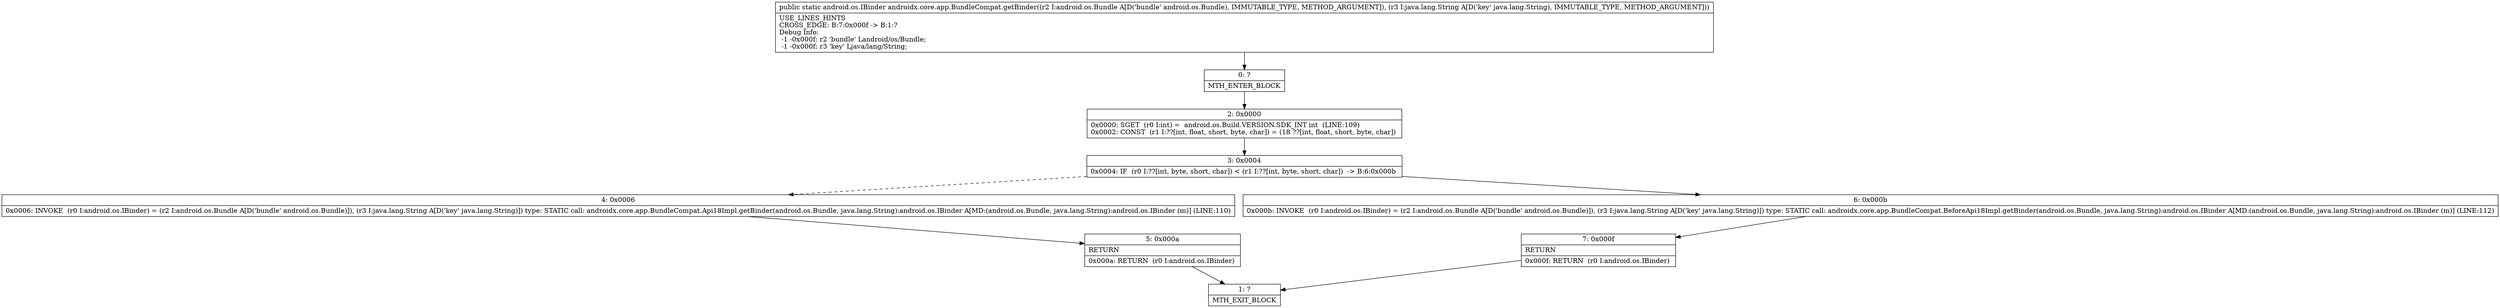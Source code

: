 digraph "CFG forandroidx.core.app.BundleCompat.getBinder(Landroid\/os\/Bundle;Ljava\/lang\/String;)Landroid\/os\/IBinder;" {
Node_0 [shape=record,label="{0\:\ ?|MTH_ENTER_BLOCK\l}"];
Node_2 [shape=record,label="{2\:\ 0x0000|0x0000: SGET  (r0 I:int) =  android.os.Build.VERSION.SDK_INT int  (LINE:109)\l0x0002: CONST  (r1 I:??[int, float, short, byte, char]) = (18 ??[int, float, short, byte, char]) \l}"];
Node_3 [shape=record,label="{3\:\ 0x0004|0x0004: IF  (r0 I:??[int, byte, short, char]) \< (r1 I:??[int, byte, short, char])  \-\> B:6:0x000b \l}"];
Node_4 [shape=record,label="{4\:\ 0x0006|0x0006: INVOKE  (r0 I:android.os.IBinder) = (r2 I:android.os.Bundle A[D('bundle' android.os.Bundle)]), (r3 I:java.lang.String A[D('key' java.lang.String)]) type: STATIC call: androidx.core.app.BundleCompat.Api18Impl.getBinder(android.os.Bundle, java.lang.String):android.os.IBinder A[MD:(android.os.Bundle, java.lang.String):android.os.IBinder (m)] (LINE:110)\l}"];
Node_5 [shape=record,label="{5\:\ 0x000a|RETURN\l|0x000a: RETURN  (r0 I:android.os.IBinder) \l}"];
Node_1 [shape=record,label="{1\:\ ?|MTH_EXIT_BLOCK\l}"];
Node_6 [shape=record,label="{6\:\ 0x000b|0x000b: INVOKE  (r0 I:android.os.IBinder) = (r2 I:android.os.Bundle A[D('bundle' android.os.Bundle)]), (r3 I:java.lang.String A[D('key' java.lang.String)]) type: STATIC call: androidx.core.app.BundleCompat.BeforeApi18Impl.getBinder(android.os.Bundle, java.lang.String):android.os.IBinder A[MD:(android.os.Bundle, java.lang.String):android.os.IBinder (m)] (LINE:112)\l}"];
Node_7 [shape=record,label="{7\:\ 0x000f|RETURN\l|0x000f: RETURN  (r0 I:android.os.IBinder) \l}"];
MethodNode[shape=record,label="{public static android.os.IBinder androidx.core.app.BundleCompat.getBinder((r2 I:android.os.Bundle A[D('bundle' android.os.Bundle), IMMUTABLE_TYPE, METHOD_ARGUMENT]), (r3 I:java.lang.String A[D('key' java.lang.String), IMMUTABLE_TYPE, METHOD_ARGUMENT]))  | USE_LINES_HINTS\lCROSS_EDGE: B:7:0x000f \-\> B:1:?\lDebug Info:\l  \-1 \-0x000f: r2 'bundle' Landroid\/os\/Bundle;\l  \-1 \-0x000f: r3 'key' Ljava\/lang\/String;\l}"];
MethodNode -> Node_0;Node_0 -> Node_2;
Node_2 -> Node_3;
Node_3 -> Node_4[style=dashed];
Node_3 -> Node_6;
Node_4 -> Node_5;
Node_5 -> Node_1;
Node_6 -> Node_7;
Node_7 -> Node_1;
}

